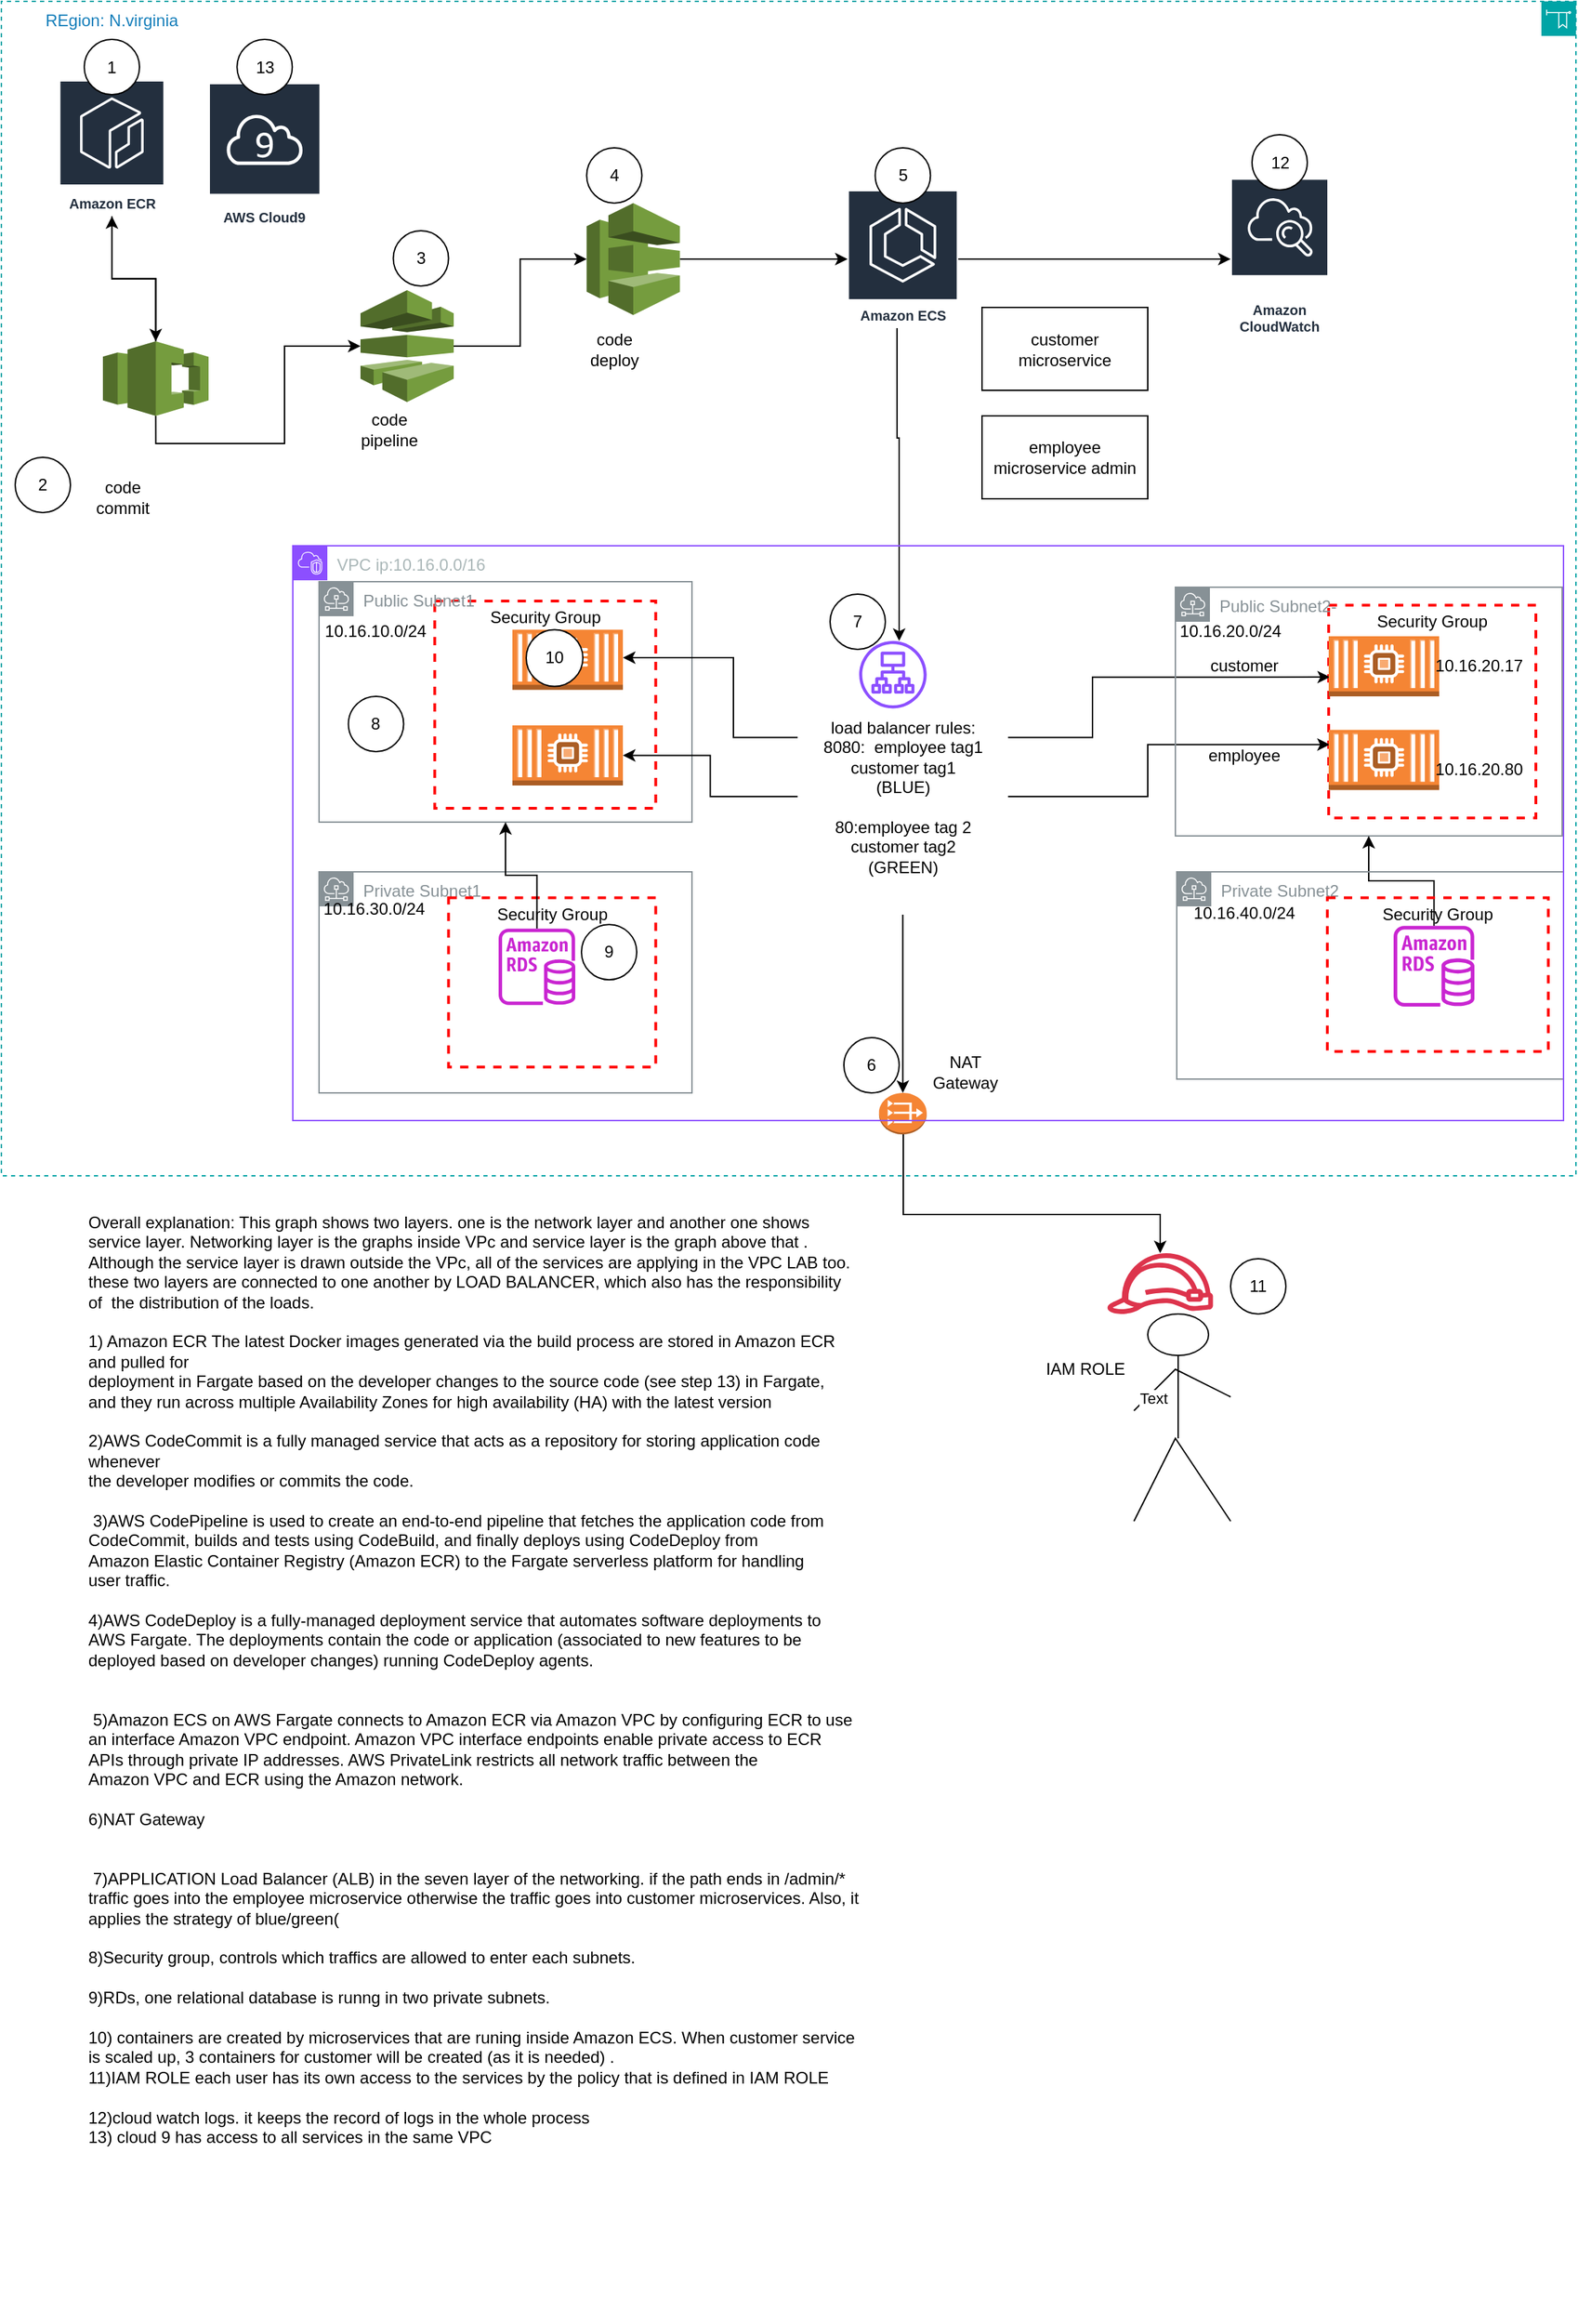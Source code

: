 <mxfile version="25.0.2">
  <diagram name="Page-1" id="6s1i4BWispKoLz5VoGgh">
    <mxGraphModel dx="1918" dy="1058" grid="1" gridSize="10" guides="1" tooltips="1" connect="1" arrows="1" fold="1" page="1" pageScale="1" pageWidth="1169" pageHeight="827" math="0" shadow="0">
      <root>
        <mxCell id="0" />
        <mxCell id="1" parent="0" />
        <mxCell id="ZN-PKVyY6lMMPNNWL_Rx-45" style="edgeStyle=orthogonalEdgeStyle;rounded=0;orthogonalLoop=1;jettySize=auto;html=1;exitX=0.145;exitY=0.855;exitDx=0;exitDy=0;exitPerimeter=0;" parent="1" source="Sg1S7YqErnmROwrVEkFE-31" target="ZN-PKVyY6lMMPNNWL_Rx-32" edge="1">
          <mxGeometry relative="1" as="geometry">
            <Array as="points">
              <mxPoint x="673" y="836" />
              <mxPoint x="673" y="898" />
              <mxPoint x="859" y="898" />
            </Array>
          </mxGeometry>
        </mxCell>
        <mxCell id="M_lbkzxIUz3xgwYN4G2F-1" value="&lt;div&gt;Overall explanation: This graph shows two layers. one is the network layer and another one shows service layer. Networking layer is the graphs inside VPc and service layer is the graph above that .&amp;nbsp; Although the service layer is drawn outside the VPc, all of the services are applying in the VPC LAB too. these two layers are connected to one another by LOAD BALANCER, which also has the responsibility of&amp;nbsp; the distribution of the loads.&lt;/div&gt;&lt;div&gt;&lt;br&gt;&lt;/div&gt;&lt;div&gt;1) Amazon ECR The latest Docker images generated via the build process are stored in Amazon ECR and pulled for&lt;br&gt;deployment in Fargate based on the developer changes to the source code (see step 13) in Fargate,&lt;br&gt;and they run across multiple Availability Zones for high availability (HA) with the latest version&lt;br&gt;&lt;/div&gt;&lt;div&gt;&lt;br&gt;&lt;/div&gt;&lt;div&gt;&lt;span style=&quot;background-color: initial;&quot;&gt;2)AWS CodeCommit is a fully managed service that acts as a repository for storing application code whenever&lt;/span&gt;&lt;br&gt;&lt;/div&gt;the developer modifies or commits the code.&lt;div&gt;&lt;br&gt;&lt;/div&gt;&lt;div&gt;&lt;span style=&quot;background-color: initial;&quot;&gt;&amp;nbsp;3)AWS CodePipeline is used to create an end-to-end pipeline that fetches the application code from&lt;/span&gt;&lt;br&gt;&lt;/div&gt;CodeCommit, builds and tests using CodeBuild, and finally deploys using CodeDeploy from&lt;br&gt;Amazon Elastic Container Registry (Amazon ECR) to the Fargate serverless platform for handling&lt;br&gt;&lt;div&gt;&lt;span style=&quot;background-color: initial;&quot;&gt;user traffic.&lt;/span&gt;&amp;nbsp;&lt;/div&gt;&lt;div&gt;&lt;br&gt;&lt;/div&gt;4)AWS CodeDeploy is a fully-managed deployment service that automates software deployments to&lt;br&gt;AWS Fargate. The deployments contain the code or application (associated to new features to be&lt;br&gt;&lt;div&gt;&lt;span style=&quot;background-color: initial;&quot;&gt;deployed based on developer changes) running CodeDeploy agents.&lt;/span&gt;&lt;/div&gt;&lt;div&gt;&lt;span style=&quot;background-color: initial;&quot;&gt;&lt;br&gt;&lt;/span&gt;&lt;/div&gt;&lt;div&gt;&lt;br&gt;&lt;/div&gt;&lt;div&gt;&lt;div&gt;&amp;nbsp;5)Amazon ECS on AWS Fargate connects to Amazon ECR via Amazon VPC by configuring ECR to use&lt;br&gt;an interface Amazon VPC endpoint. Amazon VPC interface endpoints enable private access to ECR&lt;br&gt;APIs through private IP addresses. AWS PrivateLink restricts all network traffic between the&lt;br&gt;&lt;/div&gt;&lt;/div&gt;&lt;div&gt;&lt;span style=&quot;background-color: initial;&quot;&gt;Amazon VPC and ECR using the Amazon network.&lt;/span&gt;&lt;span style=&quot;background-color: initial;&quot;&gt;&amp;nbsp;&lt;/span&gt;&lt;/div&gt;&lt;div&gt;&lt;br&gt;&lt;/div&gt;&lt;div&gt;&lt;span style=&quot;background-color: initial;&quot;&gt;6)NAT Gateway&lt;/span&gt;&amp;nbsp;&lt;br&gt;&lt;div&gt;&lt;br&gt;&lt;div&gt;&lt;br&gt;&lt;/div&gt;&lt;div&gt;&amp;nbsp;7)APPLICATION Load Balancer (ALB) in the seven layer of the networking. if the path ends in /admin/*&amp;nbsp; traffic goes into the employee microservice otherwise the traffic goes into customer microservices. Also, it applies the strategy of blue/green(&amp;nbsp;&amp;nbsp;&lt;/div&gt;&lt;div&gt;&lt;br&gt;&lt;/div&gt;&lt;div&gt;8)Security group, controls which traffics are allowed to enter each subnets.&lt;/div&gt;&lt;/div&gt;&lt;div&gt;&lt;br&gt;&lt;/div&gt;&lt;div&gt;9)RDs, one relational database is runng in two private subnets.&lt;/div&gt;&lt;div&gt;&lt;br&gt;&lt;/div&gt;&lt;div&gt;10) containers are created by microservices that are runing inside Amazon ECS. When customer service is scaled up, 3 containers for customer will be created (as it is needed) .&lt;/div&gt;&lt;div&gt;11)IAM ROLE each user has its own access to the services by the policy that is defined in IAM ROLE&lt;/div&gt;&lt;div&gt;&lt;br&gt;&lt;/div&gt;&lt;/div&gt;&lt;div&gt;12)cloud watch logs. it keeps the record of logs in the whole process&amp;nbsp;&lt;/div&gt;&lt;div&gt;13) cloud 9 has access to all services in the same VPC&lt;/div&gt;" style="text;whiteSpace=wrap;html=1;" parent="1" vertex="1">
          <mxGeometry x="81" y="890" width="560" height="810" as="geometry" />
        </mxCell>
        <mxCell id="ZN-PKVyY6lMMPNNWL_Rx-32" value="" style="sketch=0;outlineConnect=0;fontColor=#232F3E;gradientColor=none;fillColor=#DD344C;strokeColor=none;dashed=0;verticalLabelPosition=bottom;verticalAlign=top;align=center;html=1;fontSize=12;fontStyle=0;aspect=fixed;pointerEvents=1;shape=mxgraph.aws4.role;" parent="1" vertex="1">
          <mxGeometry x="820" y="926" width="78" height="44" as="geometry" />
        </mxCell>
        <mxCell id="ZN-PKVyY6lMMPNNWL_Rx-33" value="" style="ellipse;whiteSpace=wrap;html=1;" parent="1" vertex="1">
          <mxGeometry x="850" y="970" width="44" height="30" as="geometry" />
        </mxCell>
        <mxCell id="ZN-PKVyY6lMMPNNWL_Rx-34" value="" style="endArrow=none;html=1;rounded=0;" parent="1" edge="1">
          <mxGeometry width="50" height="50" relative="1" as="geometry">
            <mxPoint x="840" y="1120" as="sourcePoint" />
            <mxPoint x="910" y="1120" as="targetPoint" />
            <Array as="points">
              <mxPoint x="870" y="1060" />
            </Array>
          </mxGeometry>
        </mxCell>
        <mxCell id="ZN-PKVyY6lMMPNNWL_Rx-35" value="" style="endArrow=none;html=1;rounded=0;" parent="1" edge="1">
          <mxGeometry width="50" height="50" relative="1" as="geometry">
            <mxPoint x="840" y="1040" as="sourcePoint" />
            <mxPoint x="910" y="1030" as="targetPoint" />
            <Array as="points">
              <mxPoint x="870" y="1010" />
            </Array>
          </mxGeometry>
        </mxCell>
        <mxCell id="ZN-PKVyY6lMMPNNWL_Rx-36" value="Text" style="edgeLabel;html=1;align=center;verticalAlign=middle;resizable=0;points=[];" parent="ZN-PKVyY6lMMPNNWL_Rx-35" vertex="1" connectable="0">
          <mxGeometry x="-0.613" y="-3" relative="1" as="geometry">
            <mxPoint y="1" as="offset" />
          </mxGeometry>
        </mxCell>
        <mxCell id="ZN-PKVyY6lMMPNNWL_Rx-37" value="" style="endArrow=none;html=1;rounded=0;entryX=0.5;entryY=1;entryDx=0;entryDy=0;" parent="1" target="ZN-PKVyY6lMMPNNWL_Rx-33" edge="1">
          <mxGeometry width="50" height="50" relative="1" as="geometry">
            <mxPoint x="872" y="1060" as="sourcePoint" />
            <mxPoint x="500" y="820" as="targetPoint" />
          </mxGeometry>
        </mxCell>
        <mxCell id="ZN-PKVyY6lMMPNNWL_Rx-40" value="IAM ROLE" style="text;strokeColor=none;align=center;fillColor=none;html=1;verticalAlign=middle;whiteSpace=wrap;rounded=0;" parent="1" vertex="1">
          <mxGeometry x="760" y="990" width="90" height="40" as="geometry" />
        </mxCell>
        <mxCell id="ZN-PKVyY6lMMPNNWL_Rx-46" value="11" style="ellipse;whiteSpace=wrap;html=1;aspect=fixed;" parent="1" vertex="1">
          <mxGeometry x="910" y="930" width="40" height="40" as="geometry" />
        </mxCell>
        <mxCell id="Sg1S7YqErnmROwrVEkFE-1" value="REgion: N.virginia" style="points=[[0,0],[0.25,0],[0.5,0],[0.75,0],[1,0],[1,0.25],[1,0.5],[1,0.75],[1,1],[0.75,1],[0.5,1],[0.25,1],[0,1],[0,0.75],[0,0.5],[0,0.25]];outlineConnect=0;gradientColor=none;html=1;whiteSpace=wrap;fontSize=12;fontStyle=0;container=1;pointerEvents=0;collapsible=0;recursiveResize=0;shape=mxgraph.aws4.group;grIcon=mxgraph.aws4.group_region;strokeColor=#00A4A6;fillColor=none;verticalAlign=top;align=left;spacingLeft=30;fontColor=#147EBA;dashed=1;direction=south;" parent="1" vertex="1">
          <mxGeometry x="20" y="20" width="1140" height="850" as="geometry" />
        </mxCell>
        <mxCell id="Sg1S7YqErnmROwrVEkFE-54" value="Private Subnet1" style="sketch=0;outlineConnect=0;gradientColor=none;html=1;whiteSpace=wrap;fontSize=12;fontStyle=0;shape=mxgraph.aws4.group;grIcon=mxgraph.aws4.group_subnet;strokeColor=#879196;fillColor=none;verticalAlign=top;align=left;spacingLeft=30;fontColor=#879196;dashed=0;" parent="Sg1S7YqErnmROwrVEkFE-1" vertex="1">
          <mxGeometry x="230" y="630" width="270" height="160" as="geometry" />
        </mxCell>
        <mxCell id="ZN-PKVyY6lMMPNNWL_Rx-28" value="Security Group" style="fontStyle=0;verticalAlign=top;align=center;spacingTop=-2;fillColor=none;rounded=0;whiteSpace=wrap;html=1;strokeColor=#FF0000;strokeWidth=2;dashed=1;container=1;collapsible=0;expand=0;recursiveResize=0;" parent="Sg1S7YqErnmROwrVEkFE-1" vertex="1">
          <mxGeometry x="961" y="437" width="150" height="154" as="geometry" />
        </mxCell>
        <mxCell id="ZN-PKVyY6lMMPNNWL_Rx-30" value="Security Group" style="fontStyle=0;verticalAlign=top;align=center;spacingTop=-2;fillColor=none;rounded=0;whiteSpace=wrap;html=1;strokeColor=#FF0000;strokeWidth=2;dashed=1;container=1;collapsible=0;expand=0;recursiveResize=0;" parent="Sg1S7YqErnmROwrVEkFE-1" vertex="1">
          <mxGeometry x="313.75" y="434" width="160" height="150" as="geometry" />
        </mxCell>
        <mxCell id="ZN-PKVyY6lMMPNNWL_Rx-31" value="Security Group" style="fontStyle=0;verticalAlign=top;align=center;spacingTop=-2;fillColor=none;rounded=0;whiteSpace=wrap;html=1;strokeColor=#FF0000;strokeWidth=2;dashed=1;container=0;collapsible=0;expand=0;recursiveResize=0;" parent="Sg1S7YqErnmROwrVEkFE-1" vertex="1">
          <mxGeometry x="323.75" y="648.81" width="150" height="122.38" as="geometry" />
        </mxCell>
        <mxCell id="hbW6jGXOrDNodgh7C174-3" style="edgeStyle=orthogonalEdgeStyle;rounded=0;orthogonalLoop=1;jettySize=auto;html=1;" parent="Sg1S7YqErnmROwrVEkFE-1" source="Sg1S7YqErnmROwrVEkFE-2" target="iQOQacbCk2k0j-_D_CHo-12" edge="1">
          <mxGeometry relative="1" as="geometry" />
        </mxCell>
        <mxCell id="Sg1S7YqErnmROwrVEkFE-2" value="Amazon ECS" style="sketch=0;outlineConnect=0;fontColor=#232F3E;gradientColor=none;strokeColor=#ffffff;fillColor=#232F3E;dashed=0;verticalLabelPosition=middle;verticalAlign=bottom;align=center;html=1;whiteSpace=wrap;fontSize=10;fontStyle=1;spacing=3;shape=mxgraph.aws4.productIcon;prIcon=mxgraph.aws4.ecs;" parent="Sg1S7YqErnmROwrVEkFE-1" vertex="1">
          <mxGeometry x="612.68" y="136.5" width="80" height="100" as="geometry" />
        </mxCell>
        <mxCell id="Sg1S7YqErnmROwrVEkFE-3" style="edgeStyle=orthogonalEdgeStyle;rounded=0;orthogonalLoop=1;jettySize=auto;html=1;exitX=1;exitY=0.5;exitDx=0;exitDy=0;exitPerimeter=0;" parent="Sg1S7YqErnmROwrVEkFE-1" target="Sg1S7YqErnmROwrVEkFE-5" edge="1" source="Sg1S7YqErnmROwrVEkFE-6">
          <mxGeometry relative="1" as="geometry">
            <mxPoint x="336.5" y="186.5" as="sourcePoint" />
          </mxGeometry>
        </mxCell>
        <mxCell id="Sg1S7YqErnmROwrVEkFE-4" style="edgeStyle=orthogonalEdgeStyle;rounded=0;orthogonalLoop=1;jettySize=auto;html=1;" parent="Sg1S7YqErnmROwrVEkFE-1" source="Sg1S7YqErnmROwrVEkFE-5" target="Sg1S7YqErnmROwrVEkFE-2" edge="1">
          <mxGeometry relative="1" as="geometry" />
        </mxCell>
        <mxCell id="Sg1S7YqErnmROwrVEkFE-5" value="" style="outlineConnect=0;dashed=0;verticalLabelPosition=bottom;verticalAlign=top;align=center;html=1;shape=mxgraph.aws3.codedeploy;fillColor=#759C3E;gradientColor=none;" parent="Sg1S7YqErnmROwrVEkFE-1" vertex="1">
          <mxGeometry x="423.75" y="146" width="67.5" height="81" as="geometry" />
        </mxCell>
        <mxCell id="Sg1S7YqErnmROwrVEkFE-6" value="" style="outlineConnect=0;dashed=0;verticalLabelPosition=bottom;verticalAlign=top;align=center;html=1;shape=mxgraph.aws3.codepipeline;fillColor=#759C3E;gradientColor=none;" parent="Sg1S7YqErnmROwrVEkFE-1" vertex="1">
          <mxGeometry x="260" y="209" width="67.5" height="81" as="geometry" />
        </mxCell>
        <mxCell id="Sg1S7YqErnmROwrVEkFE-7" style="edgeStyle=orthogonalEdgeStyle;rounded=0;orthogonalLoop=1;jettySize=auto;html=1;" parent="Sg1S7YqErnmROwrVEkFE-1" source="Sg1S7YqErnmROwrVEkFE-8" target="Sg1S7YqErnmROwrVEkFE-10" edge="1">
          <mxGeometry relative="1" as="geometry" />
        </mxCell>
        <mxCell id="Sg1S7YqErnmROwrVEkFE-8" value="" style="outlineConnect=0;dashed=0;verticalLabelPosition=bottom;verticalAlign=top;align=center;html=1;shape=mxgraph.aws3.codecommit;fillColor=#759C3E;gradientColor=none;" parent="Sg1S7YqErnmROwrVEkFE-1" vertex="1">
          <mxGeometry x="73.5" y="246" width="76.5" height="54" as="geometry" />
        </mxCell>
        <mxCell id="Sg1S7YqErnmROwrVEkFE-9" style="edgeStyle=orthogonalEdgeStyle;rounded=0;orthogonalLoop=1;jettySize=auto;html=1;" parent="Sg1S7YqErnmROwrVEkFE-1" source="Sg1S7YqErnmROwrVEkFE-10" target="Sg1S7YqErnmROwrVEkFE-8" edge="1">
          <mxGeometry relative="1" as="geometry" />
        </mxCell>
        <mxCell id="Sg1S7YqErnmROwrVEkFE-10" value="Amazon ECR" style="sketch=0;outlineConnect=0;fontColor=#232F3E;gradientColor=none;strokeColor=#ffffff;fillColor=#232F3E;dashed=0;verticalLabelPosition=middle;verticalAlign=bottom;align=center;html=1;whiteSpace=wrap;fontSize=10;fontStyle=1;spacing=3;shape=mxgraph.aws4.productIcon;prIcon=mxgraph.aws4.ecr;" parent="Sg1S7YqErnmROwrVEkFE-1" vertex="1">
          <mxGeometry x="41.75" y="57" width="76.5" height="98.5" as="geometry" />
        </mxCell>
        <mxCell id="Sg1S7YqErnmROwrVEkFE-11" style="edgeStyle=orthogonalEdgeStyle;rounded=0;orthogonalLoop=1;jettySize=auto;html=1;entryX=0;entryY=0.5;entryDx=0;entryDy=0;entryPerimeter=0;exitX=0.5;exitY=1;exitDx=0;exitDy=0;exitPerimeter=0;" parent="Sg1S7YqErnmROwrVEkFE-1" source="Sg1S7YqErnmROwrVEkFE-8" target="Sg1S7YqErnmROwrVEkFE-6" edge="1">
          <mxGeometry relative="1" as="geometry">
            <mxPoint x="127" y="320" as="sourcePoint" />
          </mxGeometry>
        </mxCell>
        <mxCell id="Sg1S7YqErnmROwrVEkFE-12" value="code commit&lt;span style=&quot;color: rgba(0, 0, 0, 0); font-family: monospace; font-size: 0px; text-align: start; text-wrap-mode: nowrap;&quot;&gt;%3CmxGraphModel%3E%3Croot%3E%3CmxCell%20id%3D%220%22%2F%3E%3CmxCell%20id%3D%221%22%20parent%3D%220%22%2F%3E%3CmxCell%20id%3D%222%22%20value%3D%22%22%20style%3D%22sketch%3D0%3BoutlineConnect%3D0%3BfontColor%3D%23232F3E%3BgradientColor%3Dnone%3BfillColor%3D%23ED7100%3BstrokeColor%3Dnone%3Bdashed%3D0%3BverticalLabelPosition%3Dbottom%3BverticalAlign%3Dtop%3Balign%3Dcenter%3Bhtml%3D1%3BfontSize%3D12%3BfontStyle%3D0%3Baspect%3Dfixed%3BpointerEvents%3D1%3Bshape%3Dmxgraph.aws4.ec2_m1_mac_instance%3B%22%20vertex%3D%221%22%20parent%3D%221%22%3E%3CmxGeometry%20x%3D%22490%22%20y%3D%22360%22%20width%3D%2248%22%20height%3D%2248%22%20as%3D%22geometry%22%2F%3E%3C%2FmxCell%3E%3C%2Froot%3E%3C%2FmxGraphModel%3E&lt;/span&gt;" style="text;strokeColor=none;align=center;fillColor=none;html=1;verticalAlign=middle;whiteSpace=wrap;rounded=0;" parent="Sg1S7YqErnmROwrVEkFE-1" vertex="1">
          <mxGeometry x="58.25" y="344" width="60" height="30" as="geometry" />
        </mxCell>
        <mxCell id="Sg1S7YqErnmROwrVEkFE-13" value="code deploy" style="text;strokeColor=none;align=center;fillColor=none;html=1;verticalAlign=middle;whiteSpace=wrap;rounded=0;" parent="Sg1S7YqErnmROwrVEkFE-1" vertex="1">
          <mxGeometry x="413.75" y="236.5" width="60" height="30" as="geometry" />
        </mxCell>
        <mxCell id="Sg1S7YqErnmROwrVEkFE-14" value="code pipeline" style="text;strokeColor=none;align=center;fillColor=none;html=1;verticalAlign=middle;whiteSpace=wrap;rounded=0;" parent="Sg1S7YqErnmROwrVEkFE-1" vertex="1">
          <mxGeometry x="251.25" y="290" width="60" height="40" as="geometry" />
        </mxCell>
        <mxCell id="Sg1S7YqErnmROwrVEkFE-36" style="edgeStyle=orthogonalEdgeStyle;rounded=0;orthogonalLoop=1;jettySize=auto;html=1;" parent="Sg1S7YqErnmROwrVEkFE-1" target="Sg1S7YqErnmROwrVEkFE-28" edge="1">
          <mxGeometry relative="1" as="geometry">
            <mxPoint x="648.46" y="236.5" as="sourcePoint" />
            <mxPoint x="648.46" y="380" as="targetPoint" />
            <Array as="points">
              <mxPoint x="648" y="316" />
              <mxPoint x="650" y="316" />
            </Array>
          </mxGeometry>
        </mxCell>
        <mxCell id="M_lbkzxIUz3xgwYN4G2F-4" value="1" style="ellipse;whiteSpace=wrap;html=1;aspect=fixed;" parent="Sg1S7YqErnmROwrVEkFE-1" vertex="1">
          <mxGeometry x="60" y="27.5" width="40" height="40" as="geometry" />
        </mxCell>
        <mxCell id="M_lbkzxIUz3xgwYN4G2F-5" value="2" style="ellipse;whiteSpace=wrap;html=1;aspect=fixed;" parent="Sg1S7YqErnmROwrVEkFE-1" vertex="1">
          <mxGeometry x="10" y="330" width="40" height="40" as="geometry" />
        </mxCell>
        <mxCell id="M_lbkzxIUz3xgwYN4G2F-6" value="3" style="ellipse;whiteSpace=wrap;html=1;aspect=fixed;" parent="Sg1S7YqErnmROwrVEkFE-1" vertex="1">
          <mxGeometry x="283.75" y="166" width="40" height="40" as="geometry" />
        </mxCell>
        <mxCell id="M_lbkzxIUz3xgwYN4G2F-7" value="4" style="ellipse;whiteSpace=wrap;html=1;aspect=fixed;" parent="Sg1S7YqErnmROwrVEkFE-1" vertex="1">
          <mxGeometry x="423.75" y="106" width="40" height="40" as="geometry" />
        </mxCell>
        <mxCell id="M_lbkzxIUz3xgwYN4G2F-8" value="5" style="ellipse;whiteSpace=wrap;html=1;aspect=fixed;" parent="Sg1S7YqErnmROwrVEkFE-1" vertex="1">
          <mxGeometry x="632.68" y="106" width="40" height="40" as="geometry" />
        </mxCell>
        <mxCell id="ZN-PKVyY6lMMPNNWL_Rx-21" value="employee microservice admin" style="rounded=0;whiteSpace=wrap;html=1;" parent="Sg1S7YqErnmROwrVEkFE-1" vertex="1">
          <mxGeometry x="710" y="300" width="120" height="60" as="geometry" />
        </mxCell>
        <mxCell id="ZN-PKVyY6lMMPNNWL_Rx-22" value="customer microservice" style="rounded=0;whiteSpace=wrap;html=1;" parent="Sg1S7YqErnmROwrVEkFE-1" vertex="1">
          <mxGeometry x="710" y="221.5" width="120" height="60" as="geometry" />
        </mxCell>
        <mxCell id="iQOQacbCk2k0j-_D_CHo-1" value="AWS Cloud9" style="sketch=0;outlineConnect=0;fontColor=#232F3E;gradientColor=none;strokeColor=#ffffff;fillColor=#232F3E;dashed=0;verticalLabelPosition=middle;verticalAlign=bottom;align=center;html=1;whiteSpace=wrap;fontSize=10;fontStyle=1;spacing=3;shape=mxgraph.aws4.productIcon;prIcon=mxgraph.aws4.cloud9;" parent="Sg1S7YqErnmROwrVEkFE-1" vertex="1">
          <mxGeometry x="150" y="59" width="81.25" height="107" as="geometry" />
        </mxCell>
        <mxCell id="iQOQacbCk2k0j-_D_CHo-12" value="Amazon CloudWatch" style="sketch=0;outlineConnect=0;fontColor=#232F3E;gradientColor=none;strokeColor=#ffffff;fillColor=#232F3E;dashed=0;verticalLabelPosition=middle;verticalAlign=bottom;align=center;html=1;whiteSpace=wrap;fontSize=10;fontStyle=1;spacing=3;shape=mxgraph.aws4.productIcon;prIcon=mxgraph.aws4.cloudwatch;" parent="Sg1S7YqErnmROwrVEkFE-1" vertex="1">
          <mxGeometry x="890" y="128.12" width="71" height="116.75" as="geometry" />
        </mxCell>
        <mxCell id="hbW6jGXOrDNodgh7C174-6" value="13" style="ellipse;whiteSpace=wrap;html=1;aspect=fixed;" parent="Sg1S7YqErnmROwrVEkFE-1" vertex="1">
          <mxGeometry x="170.63" y="27.5" width="40" height="40" as="geometry" />
        </mxCell>
        <mxCell id="Sg1S7YqErnmROwrVEkFE-50" value="" style="group" parent="Sg1S7YqErnmROwrVEkFE-1" vertex="1" connectable="0">
          <mxGeometry x="624.5" y="471.14" width="105.5" height="189.86" as="geometry" />
        </mxCell>
        <mxCell id="Sg1S7YqErnmROwrVEkFE-28" value="" style="sketch=0;outlineConnect=0;fontColor=#232F3E;gradientColor=none;fillColor=#8C4FFF;strokeColor=none;dashed=0;verticalLabelPosition=bottom;verticalAlign=top;align=center;html=1;fontSize=12;fontStyle=0;aspect=fixed;pointerEvents=1;shape=mxgraph.aws4.application_load_balancer;" parent="Sg1S7YqErnmROwrVEkFE-50" vertex="1">
          <mxGeometry x="-3.442" y="-8.288" width="48.875" height="48.875" as="geometry" />
        </mxCell>
        <mxCell id="ZN-PKVyY6lMMPNNWL_Rx-19" value="&lt;div&gt;&lt;br&gt;&lt;/div&gt;" style="text;strokeColor=none;align=center;fillColor=none;html=1;verticalAlign=middle;whiteSpace=wrap;rounded=0;" parent="Sg1S7YqErnmROwrVEkFE-50" vertex="1">
          <mxGeometry x="-8.25" y="40.59" width="60" height="30" as="geometry" />
        </mxCell>
        <mxCell id="ZN-PKVyY6lMMPNNWL_Rx-20" value="&lt;div&gt;load balancer rules:&lt;/div&gt;8080:&amp;nbsp; employee tag1&lt;div&gt;customer tag1&lt;/div&gt;&lt;div&gt;(BLUE)&lt;/div&gt;&lt;div&gt;&lt;br&gt;&lt;/div&gt;&lt;div&gt;80:employee tag 2&lt;/div&gt;&lt;div&gt;customer tag2&lt;/div&gt;&lt;div&gt;(GREEN)&lt;/div&gt;" style="text;strokeColor=none;align=center;fillColor=none;html=1;verticalAlign=middle;whiteSpace=wrap;rounded=0;" parent="Sg1S7YqErnmROwrVEkFE-50" vertex="1">
          <mxGeometry x="-47.98" y="18.86" width="152.32" height="171" as="geometry" />
        </mxCell>
        <mxCell id="Sg1S7YqErnmROwrVEkFE-42" value="Public Subnet1" style="sketch=0;outlineConnect=0;gradientColor=none;html=1;whiteSpace=wrap;fontSize=12;fontStyle=0;shape=mxgraph.aws4.group;grIcon=mxgraph.aws4.group_subnet;strokeColor=#879196;fillColor=none;verticalAlign=top;align=left;spacingLeft=30;fontColor=#879196;dashed=0;" parent="Sg1S7YqErnmROwrVEkFE-1" vertex="1">
          <mxGeometry x="230" y="420" width="270" height="174" as="geometry" />
        </mxCell>
        <mxCell id="Sg1S7YqErnmROwrVEkFE-56" style="edgeStyle=orthogonalEdgeStyle;rounded=0;orthogonalLoop=1;jettySize=auto;html=1;" parent="Sg1S7YqErnmROwrVEkFE-1" source="Sg1S7YqErnmROwrVEkFE-53" target="Sg1S7YqErnmROwrVEkFE-42" edge="1">
          <mxGeometry relative="1" as="geometry" />
        </mxCell>
        <mxCell id="M_lbkzxIUz3xgwYN4G2F-12" value="7" style="ellipse;whiteSpace=wrap;html=1;aspect=fixed;" parent="Sg1S7YqErnmROwrVEkFE-1" vertex="1">
          <mxGeometry x="600" y="429.01" width="40" height="40" as="geometry" />
        </mxCell>
        <mxCell id="M_lbkzxIUz3xgwYN4G2F-13" value="8" style="ellipse;whiteSpace=wrap;html=1;aspect=fixed;" parent="Sg1S7YqErnmROwrVEkFE-1" vertex="1">
          <mxGeometry x="251.25" y="503" width="40" height="40" as="geometry" />
        </mxCell>
        <mxCell id="Nh4VloZTyhRn9MASb636-3" value="" style="outlineConnect=0;dashed=0;verticalLabelPosition=bottom;verticalAlign=top;align=center;html=1;shape=mxgraph.aws3.ec2_compute_container_2;fillColor=#F58534;gradientColor=none;" parent="Sg1S7YqErnmROwrVEkFE-1" vertex="1">
          <mxGeometry x="370" y="524" width="80" height="43.5" as="geometry" />
        </mxCell>
        <mxCell id="Nh4VloZTyhRn9MASb636-4" value="" style="outlineConnect=0;dashed=0;verticalLabelPosition=bottom;verticalAlign=top;align=center;html=1;shape=mxgraph.aws3.ec2_compute_container_2;fillColor=#F58534;gradientColor=none;" parent="Sg1S7YqErnmROwrVEkFE-1" vertex="1">
          <mxGeometry x="370" y="454.75" width="80" height="43.5" as="geometry" />
        </mxCell>
        <mxCell id="Nh4VloZTyhRn9MASb636-7" value="10" style="ellipse;whiteSpace=wrap;html=1;aspect=fixed;" parent="Sg1S7YqErnmROwrVEkFE-1" vertex="1">
          <mxGeometry x="380" y="454.75" width="41" height="41" as="geometry" />
        </mxCell>
        <mxCell id="BVOFNt_iV9Hys7kVZKEF-7" value="10.16.10.0/24" style="text;html=1;align=center;verticalAlign=middle;whiteSpace=wrap;rounded=0;" parent="Sg1S7YqErnmROwrVEkFE-1" vertex="1">
          <mxGeometry x="241.25" y="441.14" width="60" height="30" as="geometry" />
        </mxCell>
        <mxCell id="Sg1S7YqErnmROwrVEkFE-31" value="" style="outlineConnect=0;dashed=0;verticalLabelPosition=bottom;verticalAlign=top;align=center;html=1;shape=mxgraph.aws3.vpc_nat_gateway;fillColor=#F58534;gradientColor=none;" parent="Sg1S7YqErnmROwrVEkFE-1" vertex="1">
          <mxGeometry x="635.43" y="790" width="34.5" height="30" as="geometry" />
        </mxCell>
        <mxCell id="ZN-PKVyY6lMMPNNWL_Rx-41" style="edgeStyle=orthogonalEdgeStyle;rounded=0;orthogonalLoop=1;jettySize=auto;html=1;exitX=1;exitY=0.25;exitDx=0;exitDy=0;entryX=0.006;entryY=0.338;entryDx=0;entryDy=0;entryPerimeter=0;" parent="Sg1S7YqErnmROwrVEkFE-1" source="ZN-PKVyY6lMMPNNWL_Rx-20" target="ZN-PKVyY6lMMPNNWL_Rx-28" edge="1">
          <mxGeometry relative="1" as="geometry">
            <Array as="points">
              <mxPoint x="790" y="533" />
              <mxPoint x="790" y="489" />
            </Array>
          </mxGeometry>
        </mxCell>
        <mxCell id="ZN-PKVyY6lMMPNNWL_Rx-42" style="edgeStyle=orthogonalEdgeStyle;rounded=0;orthogonalLoop=1;jettySize=auto;html=1;exitX=1;exitY=0.5;exitDx=0;exitDy=0;entryX=0.005;entryY=0.655;entryDx=0;entryDy=0;entryPerimeter=0;" parent="Sg1S7YqErnmROwrVEkFE-1" source="ZN-PKVyY6lMMPNNWL_Rx-20" target="ZN-PKVyY6lMMPNNWL_Rx-28" edge="1">
          <mxGeometry relative="1" as="geometry">
            <Array as="points">
              <mxPoint x="830" y="576" />
              <mxPoint x="830" y="538" />
            </Array>
          </mxGeometry>
        </mxCell>
        <mxCell id="ZN-PKVyY6lMMPNNWL_Rx-43" style="edgeStyle=orthogonalEdgeStyle;rounded=0;orthogonalLoop=1;jettySize=auto;html=1;exitX=0;exitY=0.25;exitDx=0;exitDy=0;" parent="Sg1S7YqErnmROwrVEkFE-1" source="ZN-PKVyY6lMMPNNWL_Rx-20" edge="1">
          <mxGeometry relative="1" as="geometry">
            <mxPoint x="450" y="475" as="targetPoint" />
            <Array as="points">
              <mxPoint x="530" y="533" />
              <mxPoint x="530" y="475" />
            </Array>
          </mxGeometry>
        </mxCell>
        <mxCell id="ZN-PKVyY6lMMPNNWL_Rx-44" style="edgeStyle=orthogonalEdgeStyle;rounded=0;orthogonalLoop=1;jettySize=auto;html=1;exitX=0;exitY=0.5;exitDx=0;exitDy=0;entryX=1;entryY=0.5;entryDx=0;entryDy=0;entryPerimeter=0;" parent="Sg1S7YqErnmROwrVEkFE-1" source="ZN-PKVyY6lMMPNNWL_Rx-20" target="Nh4VloZTyhRn9MASb636-3" edge="1">
          <mxGeometry relative="1" as="geometry">
            <mxPoint x="500" y="547" as="targetPoint" />
          </mxGeometry>
        </mxCell>
        <mxCell id="Sg1S7YqErnmROwrVEkFE-37" value="NAT Gateway" style="text;strokeColor=none;align=center;fillColor=none;html=1;verticalAlign=middle;whiteSpace=wrap;rounded=0;" parent="Sg1S7YqErnmROwrVEkFE-1" vertex="1">
          <mxGeometry x="667.68" y="760" width="60" height="30" as="geometry" />
        </mxCell>
        <mxCell id="M_lbkzxIUz3xgwYN4G2F-9" value="6" style="ellipse;whiteSpace=wrap;html=1;aspect=fixed;" parent="Sg1S7YqErnmROwrVEkFE-1" vertex="1">
          <mxGeometry x="610" y="750" width="40" height="40" as="geometry" />
        </mxCell>
        <mxCell id="hbW6jGXOrDNodgh7C174-7" value="12" style="ellipse;whiteSpace=wrap;html=1;aspect=fixed;" parent="Sg1S7YqErnmROwrVEkFE-1" vertex="1">
          <mxGeometry x="905.5" y="96.5" width="40" height="40" as="geometry" />
        </mxCell>
        <mxCell id="hbW6jGXOrDNodgh7C174-11" style="edgeStyle=orthogonalEdgeStyle;rounded=0;orthogonalLoop=1;jettySize=auto;html=1;entryX=0.5;entryY=0;entryDx=0;entryDy=0;entryPerimeter=0;" parent="Sg1S7YqErnmROwrVEkFE-1" source="ZN-PKVyY6lMMPNNWL_Rx-20" target="Sg1S7YqErnmROwrVEkFE-31" edge="1">
          <mxGeometry relative="1" as="geometry" />
        </mxCell>
        <mxCell id="Sg1S7YqErnmROwrVEkFE-43" value="Public Subnet2-" style="sketch=0;outlineConnect=0;gradientColor=none;html=1;whiteSpace=wrap;fontSize=12;fontStyle=0;shape=mxgraph.aws4.group;grIcon=mxgraph.aws4.group_subnet;strokeColor=#879196;fillColor=none;verticalAlign=top;align=left;spacingLeft=30;fontColor=#879196;dashed=0;" parent="Sg1S7YqErnmROwrVEkFE-1" vertex="1">
          <mxGeometry x="850" y="424" width="280" height="180" as="geometry" />
        </mxCell>
        <mxCell id="Nh4VloZTyhRn9MASb636-5" value="" style="outlineConnect=0;dashed=0;verticalLabelPosition=bottom;verticalAlign=top;align=center;html=1;shape=mxgraph.aws3.ec2_compute_container_2;fillColor=#F58534;gradientColor=none;" parent="Sg1S7YqErnmROwrVEkFE-1" vertex="1">
          <mxGeometry x="961" y="459.5" width="80" height="43.5" as="geometry" />
        </mxCell>
        <mxCell id="Nh4VloZTyhRn9MASb636-6" value="" style="outlineConnect=0;dashed=0;verticalLabelPosition=bottom;verticalAlign=top;align=center;html=1;shape=mxgraph.aws3.ec2_compute_container_2;fillColor=#F58534;gradientColor=none;" parent="Sg1S7YqErnmROwrVEkFE-1" vertex="1">
          <mxGeometry x="961" y="527.25" width="80" height="43.5" as="geometry" />
        </mxCell>
        <mxCell id="BVOFNt_iV9Hys7kVZKEF-2" value="10.16.20.0/24" style="text;html=1;align=center;verticalAlign=middle;whiteSpace=wrap;rounded=0;" parent="Sg1S7YqErnmROwrVEkFE-1" vertex="1">
          <mxGeometry x="860" y="441.14" width="60" height="30" as="geometry" />
        </mxCell>
        <mxCell id="BVOFNt_iV9Hys7kVZKEF-3" value="customer" style="text;html=1;align=center;verticalAlign=middle;whiteSpace=wrap;rounded=0;" parent="Sg1S7YqErnmROwrVEkFE-1" vertex="1">
          <mxGeometry x="870" y="466.25" width="60" height="30" as="geometry" />
        </mxCell>
        <mxCell id="BVOFNt_iV9Hys7kVZKEF-4" value="10.16.20.17" style="text;html=1;align=center;verticalAlign=middle;whiteSpace=wrap;rounded=0;" parent="Sg1S7YqErnmROwrVEkFE-1" vertex="1">
          <mxGeometry x="1040" y="466.25" width="60" height="30" as="geometry" />
        </mxCell>
        <mxCell id="BVOFNt_iV9Hys7kVZKEF-5" value="employee" style="text;html=1;align=center;verticalAlign=middle;whiteSpace=wrap;rounded=0;" parent="Sg1S7YqErnmROwrVEkFE-1" vertex="1">
          <mxGeometry x="870" y="537.5" width="60" height="16.5" as="geometry" />
        </mxCell>
        <mxCell id="BVOFNt_iV9Hys7kVZKEF-6" value="10.16.20.80" style="text;html=1;align=center;verticalAlign=middle;whiteSpace=wrap;rounded=0;" parent="Sg1S7YqErnmROwrVEkFE-1" vertex="1">
          <mxGeometry x="1040" y="540.75" width="60" height="30" as="geometry" />
        </mxCell>
        <mxCell id="Sg1S7YqErnmROwrVEkFE-57" style="edgeStyle=orthogonalEdgeStyle;rounded=0;orthogonalLoop=1;jettySize=auto;html=1;" parent="Sg1S7YqErnmROwrVEkFE-1" source="Sg1S7YqErnmROwrVEkFE-55" target="Sg1S7YqErnmROwrVEkFE-43" edge="1">
          <mxGeometry relative="1" as="geometry" />
        </mxCell>
        <mxCell id="BVOFNt_iV9Hys7kVZKEF-9" value="10.16.30.0/24" style="text;html=1;align=center;verticalAlign=middle;whiteSpace=wrap;rounded=0;" parent="Sg1S7YqErnmROwrVEkFE-1" vertex="1">
          <mxGeometry x="240" y="645.238" width="60" height="22.857" as="geometry" />
        </mxCell>
        <mxCell id="Sg1S7YqErnmROwrVEkFE-45" value="Private Subnet2" style="sketch=0;outlineConnect=0;gradientColor=none;html=1;whiteSpace=wrap;fontSize=12;fontStyle=0;shape=mxgraph.aws4.group;grIcon=mxgraph.aws4.group_subnet;strokeColor=#879196;fillColor=none;verticalAlign=top;align=left;spacingLeft=30;fontColor=#879196;dashed=0;" parent="Sg1S7YqErnmROwrVEkFE-1" vertex="1">
          <mxGeometry x="851" y="630.06" width="280" height="150" as="geometry" />
        </mxCell>
        <mxCell id="BVOFNt_iV9Hys7kVZKEF-8" value="&lt;table aria-labelledby=&quot;heading:rds-console-ri4:&quot; data-analytics-task-interaction-id=&quot;70-1735391832978-1509&quot; data-analytics-performance-mark=&quot;69-1735391832978-5710&quot; aria-rowcount=&quot;-1&quot; role=&quot;table&quot; class=&quot;awsui_table_wih1l_kxpwe_202&quot;&gt;&lt;tbody&gt;&lt;tr aria-rowindex=&quot;3&quot; data-selection-item=&quot;item&quot; class=&quot;awsui_row_wih1l_kxpwe_361&quot;&gt;&lt;td data-awsui-analytics=&quot;{&amp;quot;component&amp;quot;:{&amp;quot;innerContext&amp;quot;:{&amp;quot;position&amp;quot;:&amp;quot;2,4&amp;quot;,&amp;quot;columnId&amp;quot;:&amp;quot;cidr-block&amp;quot;,&amp;quot;columnLabel&amp;quot;:{&amp;quot;selector&amp;quot;:&amp;quot;table thead tr th:nth-child(4)&amp;quot;,&amp;quot;root&amp;quot;:&amp;quot;component&amp;quot;},&amp;quot;item&amp;quot;:&amp;quot;1&amp;quot;}}}&quot; class=&quot;awsui_body-cell_c6tup_50xgg_152 awsui_body-cell-last-row_c6tup_50xgg_792 awsui_is-visual-refresh_c6tup_50xgg_276&quot;&gt;&lt;div class=&quot;awsui_body-cell-content_c6tup_50xgg_160&quot;&gt;10.16.40.0/24&lt;/div&gt;&lt;/td&gt;&lt;/tr&gt;&lt;/tbody&gt;&lt;/table&gt;" style="text;html=1;align=center;verticalAlign=middle;whiteSpace=wrap;rounded=0;" parent="Sg1S7YqErnmROwrVEkFE-1" vertex="1">
          <mxGeometry x="870" y="648.81" width="60" height="22.5" as="geometry" />
        </mxCell>
        <mxCell id="ZN-PKVyY6lMMPNNWL_Rx-29" value="Security Group" style="fontStyle=0;verticalAlign=top;align=center;spacingTop=-2;fillColor=none;rounded=0;whiteSpace=wrap;html=1;strokeColor=#FF0000;strokeWidth=2;dashed=1;container=1;collapsible=0;expand=0;recursiveResize=0;" parent="Sg1S7YqErnmROwrVEkFE-1" vertex="1">
          <mxGeometry x="960" y="648.81" width="160" height="111.19" as="geometry" />
        </mxCell>
        <mxCell id="Sg1S7YqErnmROwrVEkFE-55" value="" style="sketch=0;outlineConnect=0;fontColor=#232F3E;gradientColor=none;fillColor=#C925D1;strokeColor=none;dashed=0;verticalLabelPosition=bottom;verticalAlign=top;align=center;html=1;fontSize=12;fontStyle=0;aspect=fixed;pointerEvents=1;shape=mxgraph.aws4.rds_instance;" parent="ZN-PKVyY6lMMPNNWL_Rx-29" vertex="1">
          <mxGeometry x="48" y="20.25" width="58.5" height="58.5" as="geometry" />
        </mxCell>
        <mxCell id="Sg1S7YqErnmROwrVEkFE-53" value="" style="sketch=0;outlineConnect=0;fontColor=#232F3E;gradientColor=none;fillColor=#C925D1;strokeColor=none;dashed=0;verticalLabelPosition=bottom;verticalAlign=top;align=center;html=1;fontSize=12;fontStyle=0;aspect=fixed;pointerEvents=1;shape=mxgraph.aws4.rds_instance;" parent="Sg1S7YqErnmROwrVEkFE-1" vertex="1">
          <mxGeometry x="360" y="671" width="55.5" height="55.5" as="geometry" />
        </mxCell>
        <mxCell id="M_lbkzxIUz3xgwYN4G2F-14" value="9" style="ellipse;whiteSpace=wrap;html=1;aspect=fixed;" parent="Sg1S7YqErnmROwrVEkFE-1" vertex="1">
          <mxGeometry x="420" y="668.1" width="40" height="40" as="geometry" />
        </mxCell>
        <mxCell id="Sg1S7YqErnmROwrVEkFE-15" value="VPC ip:10.16.0.0/16" style="points=[[0,0],[0.25,0],[0.5,0],[0.75,0],[1,0],[1,0.25],[1,0.5],[1,0.75],[1,1],[0.75,1],[0.5,1],[0.25,1],[0,1],[0,0.75],[0,0.5],[0,0.25]];outlineConnect=0;gradientColor=none;html=1;whiteSpace=wrap;fontSize=12;fontStyle=0;container=0;pointerEvents=0;collapsible=0;recursiveResize=0;shape=mxgraph.aws4.group;grIcon=mxgraph.aws4.group_vpc2;strokeColor=#8C4FFF;fillColor=none;verticalAlign=top;align=left;spacingLeft=30;fontColor=#AAB7B8;dashed=0;" parent="1" vertex="1">
          <mxGeometry x="231" y="414" width="920" height="416" as="geometry" />
        </mxCell>
      </root>
    </mxGraphModel>
  </diagram>
</mxfile>
